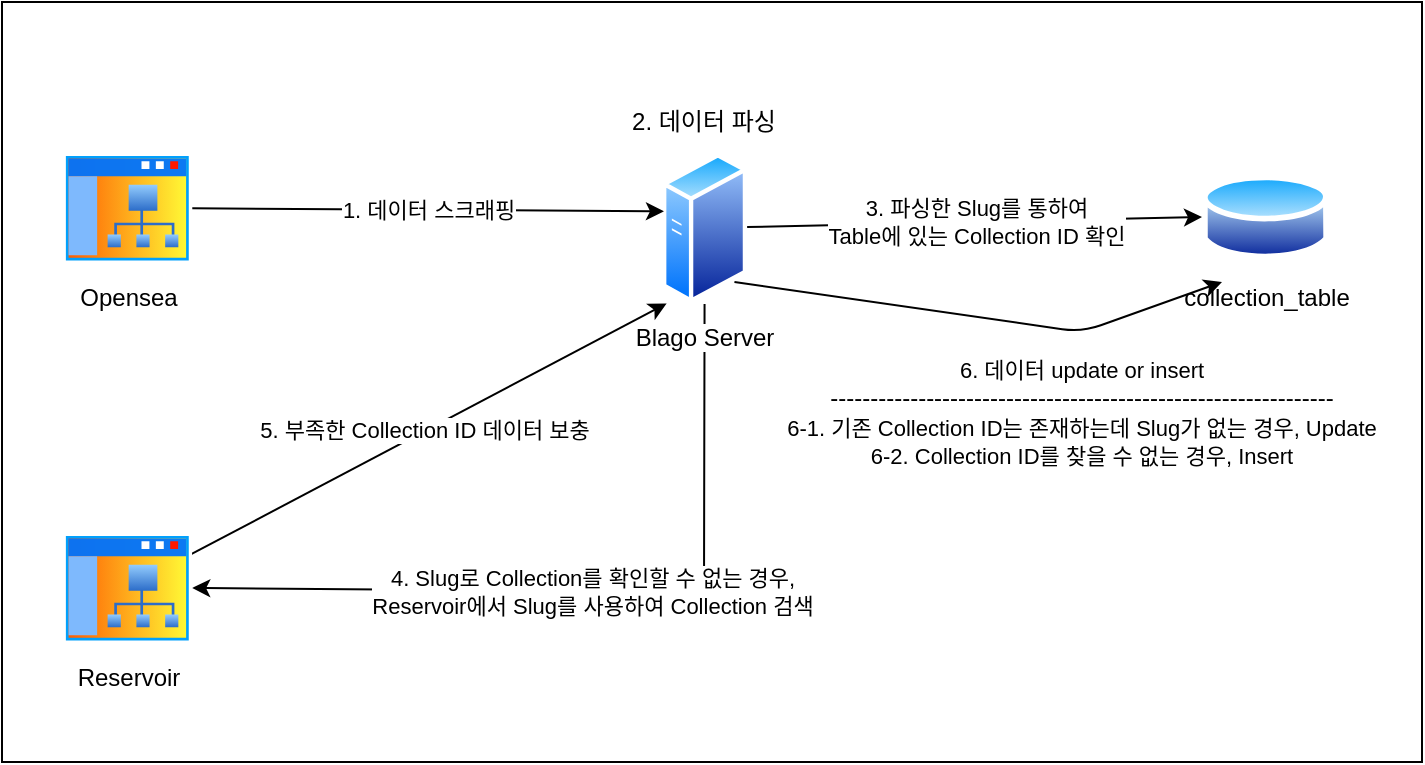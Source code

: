 <mxfile>
    <diagram id="EALDzC-h3cISUXUWquqr" name="페이지-1">
        <mxGraphModel dx="937" dy="642" grid="1" gridSize="10" guides="1" tooltips="1" connect="1" arrows="1" fold="1" page="1" pageScale="1" pageWidth="827" pageHeight="1169" math="0" shadow="0">
            <root>
                <mxCell id="0"/>
                <mxCell id="1" parent="0"/>
                <mxCell id="25" value="" style="rounded=0;whiteSpace=wrap;html=1;" parent="1" vertex="1">
                    <mxGeometry x="40" y="55" width="710" height="380" as="geometry"/>
                </mxCell>
                <mxCell id="9" value="collection_table" style="aspect=fixed;perimeter=ellipsePerimeter;html=1;align=center;shadow=0;dashed=0;spacingTop=3;image;image=img/lib/active_directory/database.svg;" parent="1" vertex="1">
                    <mxGeometry x="640" y="139" width="63.52" height="47" as="geometry"/>
                </mxCell>
                <mxCell id="13" value="3. 파싱한 Slug를 통하여&lt;br&gt;Table에 있는 Collection ID 확인" style="edgeStyle=none;html=1;entryX=0;entryY=0.5;entryDx=0;entryDy=0;" parent="1" source="10" target="9" edge="1">
                    <mxGeometry x="0.002" relative="1" as="geometry">
                        <mxPoint as="offset"/>
                    </mxGeometry>
                </mxCell>
                <mxCell id="16" value="4. Slug로 Collection를 확인할 수 없는 경우,&lt;br&gt;Reservoir에서 Slug를 사용하여 Collection 검색" style="edgeStyle=none;html=1;entryX=1;entryY=0.5;entryDx=0;entryDy=0;rounded=1;" parent="1" source="10" target="15" edge="1">
                    <mxGeometry relative="1" as="geometry">
                        <Array as="points">
                            <mxPoint x="391" y="350"/>
                        </Array>
                    </mxGeometry>
                </mxCell>
                <mxCell id="22" value="" style="edgeStyle=none;rounded=1;html=1;exitX=1;exitY=1;exitDx=0;exitDy=0;" parent="1" source="10" edge="1">
                    <mxGeometry relative="1" as="geometry">
                        <mxPoint x="650" y="195" as="targetPoint"/>
                        <Array as="points">
                            <mxPoint x="580" y="220"/>
                        </Array>
                    </mxGeometry>
                </mxCell>
                <mxCell id="10" value="Blago Server" style="aspect=fixed;perimeter=ellipsePerimeter;html=1;align=center;shadow=0;dashed=0;spacingTop=3;image;image=img/lib/active_directory/generic_server.svg;" parent="1" vertex="1">
                    <mxGeometry x="370" y="130" width="42.56" height="76" as="geometry"/>
                </mxCell>
                <mxCell id="14" value="1. 데이터 스크래핑" style="edgeStyle=none;html=1;entryX=0.023;entryY=0.39;entryDx=0;entryDy=0;entryPerimeter=0;" parent="1" source="11" target="10" edge="1">
                    <mxGeometry relative="1" as="geometry"/>
                </mxCell>
                <mxCell id="11" value="Opensea" style="aspect=fixed;perimeter=ellipsePerimeter;html=1;align=center;shadow=0;dashed=0;spacingTop=3;image;image=img/lib/active_directory/sub_site.svg;" parent="1" vertex="1">
                    <mxGeometry x="70" y="130" width="65.12" height="56" as="geometry"/>
                </mxCell>
                <mxCell id="23" value="5. 부족한 Collection ID 데이터 보충" style="edgeStyle=none;rounded=1;html=1;entryX=0.055;entryY=0.996;entryDx=0;entryDy=0;entryPerimeter=0;" parent="1" source="15" target="10" edge="1">
                    <mxGeometry relative="1" as="geometry"/>
                </mxCell>
                <mxCell id="15" value="Reservoir" style="aspect=fixed;perimeter=ellipsePerimeter;html=1;align=center;shadow=0;dashed=0;spacingTop=3;image;image=img/lib/active_directory/sub_site.svg;" parent="1" vertex="1">
                    <mxGeometry x="70" y="320" width="65.12" height="56" as="geometry"/>
                </mxCell>
                <mxCell id="21" value="2. 데이터 파싱" style="text;html=1;strokeColor=none;fillColor=none;align=center;verticalAlign=middle;whiteSpace=wrap;rounded=0;" parent="1" vertex="1">
                    <mxGeometry x="336.28" y="100" width="110" height="30" as="geometry"/>
                </mxCell>
                <mxCell id="24" value="&lt;span style=&quot;font-size: 11px;&quot;&gt;6. 데이터 update or insert&lt;br&gt;&lt;/span&gt;---------------------------------------------------------------&lt;br style=&quot;font-size: 11px;&quot;&gt;&lt;span style=&quot;font-size: 11px;&quot;&gt;6-1. 기존 Collection ID는 존재하는데 Slug가 없는 경우, Update&lt;br&gt;6-2. Collection ID를 찾을 수 없는 경우, Insert&lt;br&gt;&lt;/span&gt;" style="text;html=1;strokeColor=none;fillColor=none;align=center;verticalAlign=middle;whiteSpace=wrap;rounded=0;" parent="1" vertex="1">
                    <mxGeometry x="430" y="220" width="300" height="80" as="geometry"/>
                </mxCell>
            </root>
        </mxGraphModel>
    </diagram>
</mxfile>